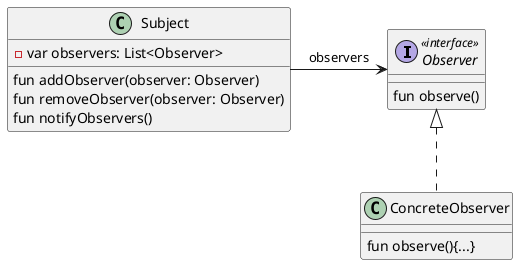 @startuml
Observer <|.. ConcreteObserver
Subject -right-> Observer: observers


class Subject{
 - var observers: List<Observer>

 fun addObserver(observer: Observer)
 fun removeObserver(observer: Observer)
 fun notifyObservers()
}

interface Observer<<interface>>{
  fun observe()
}


class ConcreteObserver{
 fun observe(){...}
}
@enduml